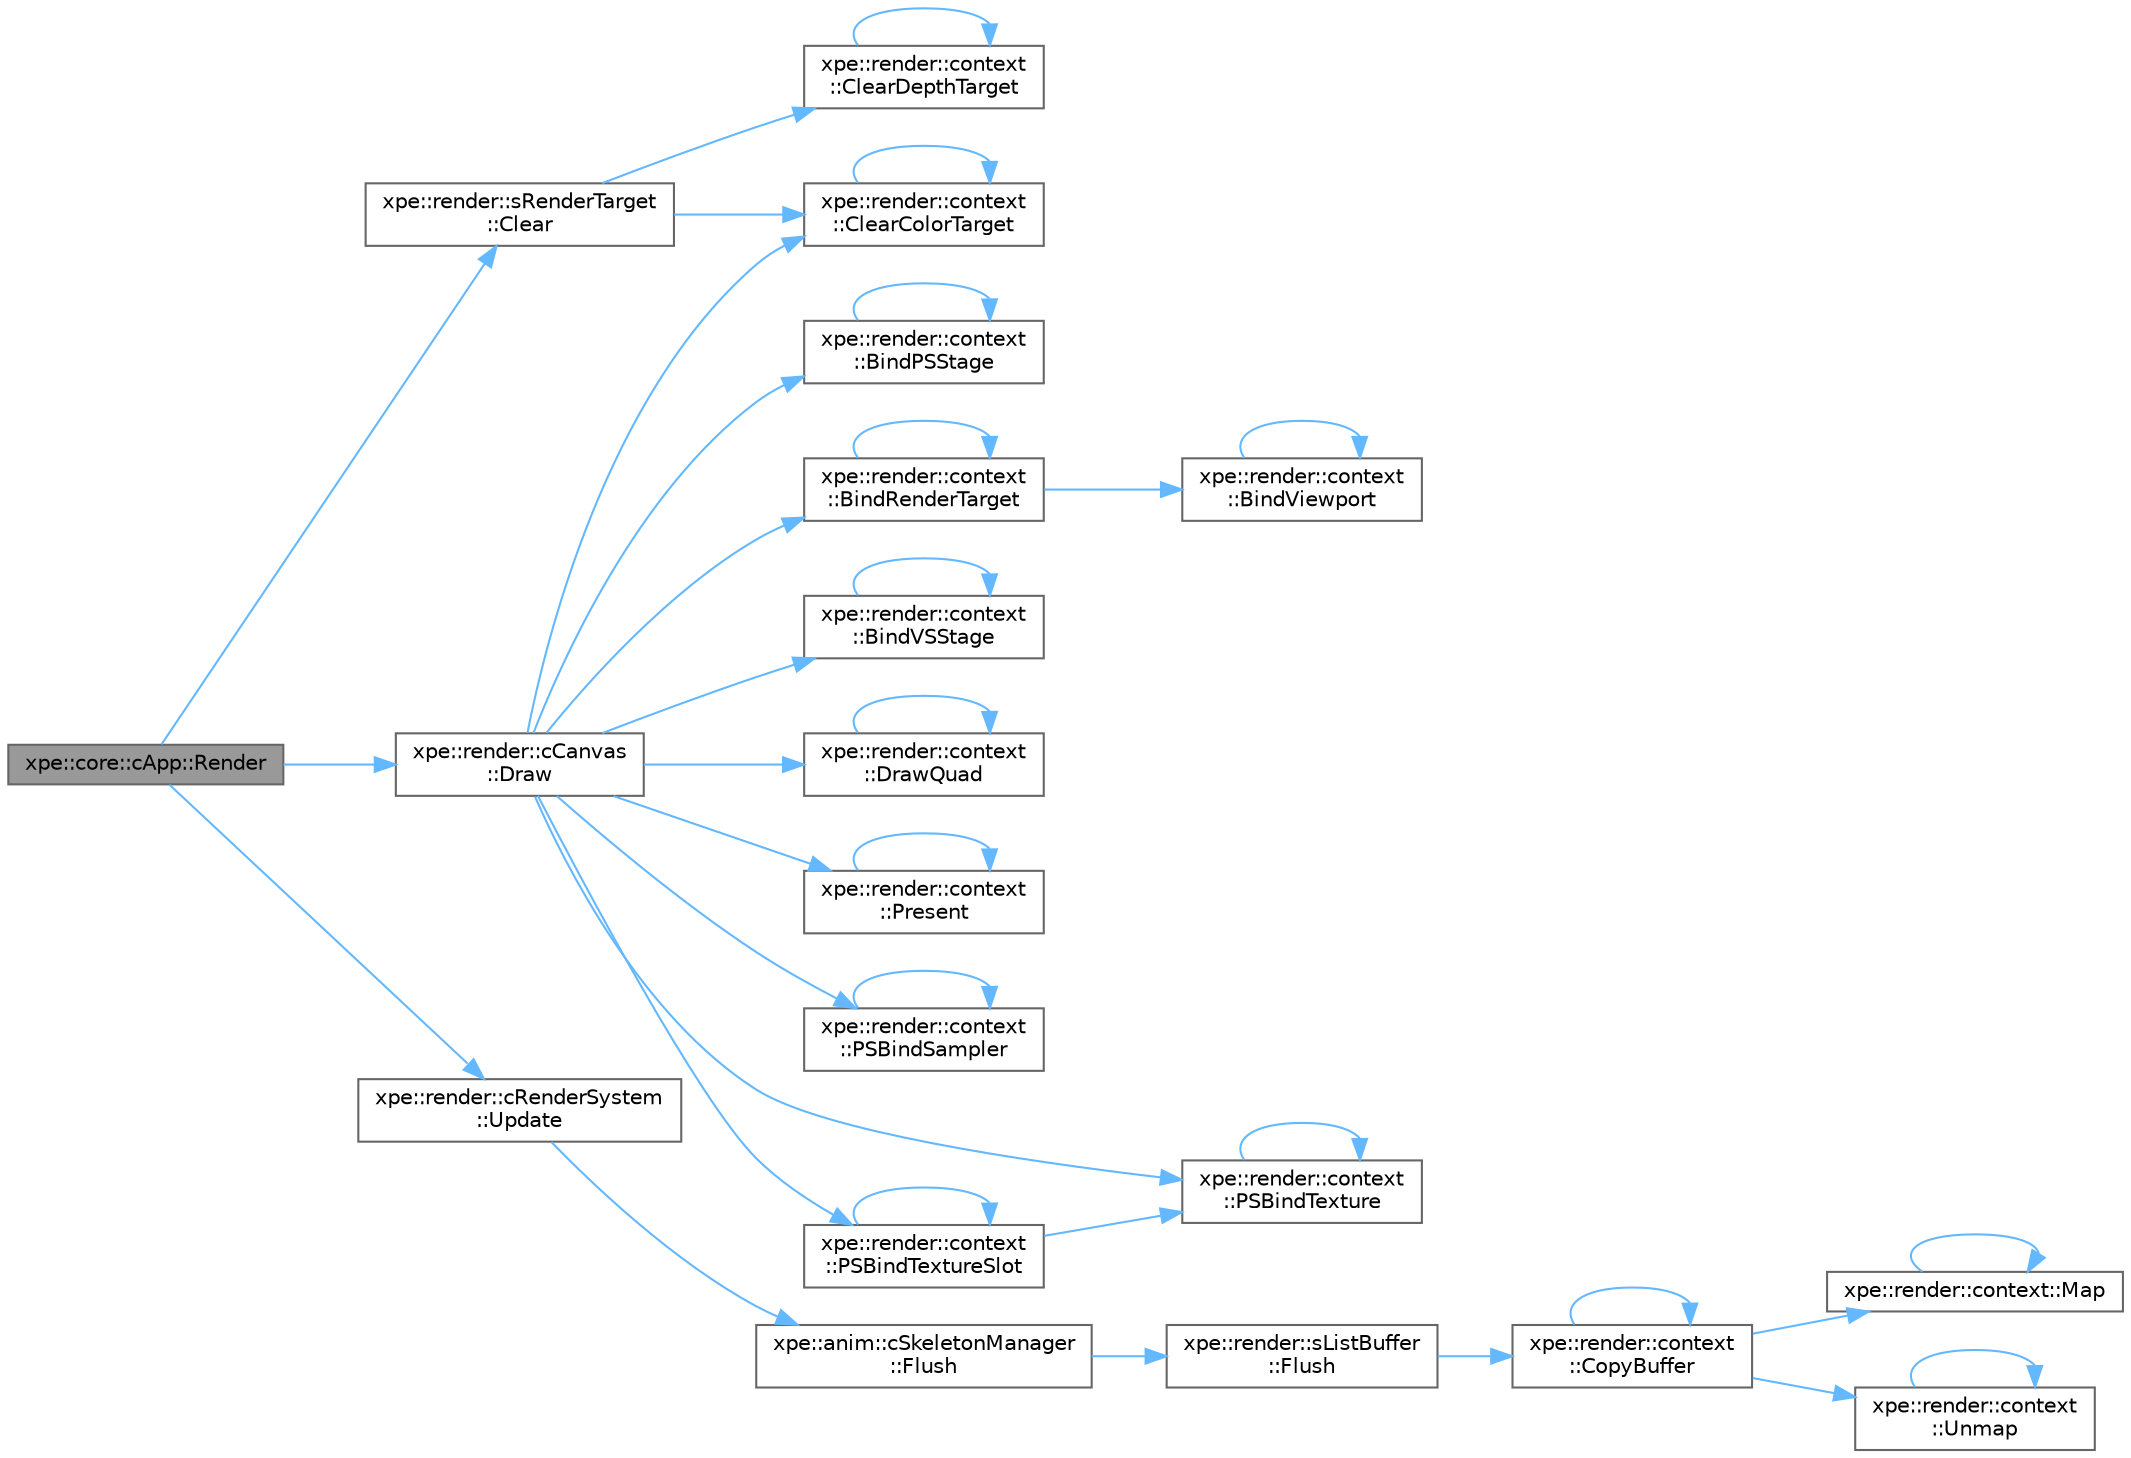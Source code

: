 digraph "xpe::core::cApp::Render"
{
 // LATEX_PDF_SIZE
  bgcolor="transparent";
  edge [fontname=Helvetica,fontsize=10,labelfontname=Helvetica,labelfontsize=10];
  node [fontname=Helvetica,fontsize=10,shape=box,height=0.2,width=0.4];
  rankdir="LR";
  Node1 [id="Node000001",label="xpe::core::cApp::Render",height=0.2,width=0.4,color="gray40", fillcolor="grey60", style="filled", fontcolor="black",tooltip=" "];
  Node1 -> Node2 [id="edge36_Node000001_Node000002",color="steelblue1",style="solid",tooltip=" "];
  Node2 [id="Node000002",label="xpe::render::sRenderTarget\l::Clear",height=0.2,width=0.4,color="grey40", fillcolor="white", style="filled",URL="$structxpe_1_1render_1_1s_render_target.html#af588c7ab0827cf451febf7f410b23609",tooltip=" "];
  Node2 -> Node3 [id="edge37_Node000002_Node000003",color="steelblue1",style="solid",tooltip=" "];
  Node3 [id="Node000003",label="xpe::render::context\l::ClearColorTarget",height=0.2,width=0.4,color="grey40", fillcolor="white", style="filled",URL="$namespacexpe_1_1render_1_1context.html#a7ef3ba5c9c5d29b8a2f1d9551b452d5e",tooltip=" "];
  Node3 -> Node3 [id="edge38_Node000003_Node000003",color="steelblue1",style="solid",tooltip=" "];
  Node2 -> Node4 [id="edge39_Node000002_Node000004",color="steelblue1",style="solid",tooltip=" "];
  Node4 [id="Node000004",label="xpe::render::context\l::ClearDepthTarget",height=0.2,width=0.4,color="grey40", fillcolor="white", style="filled",URL="$namespacexpe_1_1render_1_1context.html#a8bb6771b669d48ce52f66951f781c5e5",tooltip=" "];
  Node4 -> Node4 [id="edge40_Node000004_Node000004",color="steelblue1",style="solid",tooltip=" "];
  Node1 -> Node5 [id="edge41_Node000001_Node000005",color="steelblue1",style="solid",tooltip=" "];
  Node5 [id="Node000005",label="xpe::render::cCanvas\l::Draw",height=0.2,width=0.4,color="grey40", fillcolor="white", style="filled",URL="$classxpe_1_1render_1_1c_canvas.html#a220c846d34dca49160b1d1af669cba2a",tooltip=" "];
  Node5 -> Node6 [id="edge42_Node000005_Node000006",color="steelblue1",style="solid",tooltip=" "];
  Node6 [id="Node000006",label="xpe::render::context\l::BindPSStage",height=0.2,width=0.4,color="grey40", fillcolor="white", style="filled",URL="$namespacexpe_1_1render_1_1context.html#a68b9c3c436cb270939b34679a3c4dcef",tooltip=" "];
  Node6 -> Node6 [id="edge43_Node000006_Node000006",color="steelblue1",style="solid",tooltip=" "];
  Node5 -> Node7 [id="edge44_Node000005_Node000007",color="steelblue1",style="solid",tooltip=" "];
  Node7 [id="Node000007",label="xpe::render::context\l::BindRenderTarget",height=0.2,width=0.4,color="grey40", fillcolor="white", style="filled",URL="$namespacexpe_1_1render_1_1context.html#a1b599623aad5a454a34697cec5c79143",tooltip=" "];
  Node7 -> Node7 [id="edge45_Node000007_Node000007",color="steelblue1",style="solid",tooltip=" "];
  Node7 -> Node8 [id="edge46_Node000007_Node000008",color="steelblue1",style="solid",tooltip=" "];
  Node8 [id="Node000008",label="xpe::render::context\l::BindViewport",height=0.2,width=0.4,color="grey40", fillcolor="white", style="filled",URL="$namespacexpe_1_1render_1_1context.html#ac1f962f18310ff6fb469319eca866c5f",tooltip=" "];
  Node8 -> Node8 [id="edge47_Node000008_Node000008",color="steelblue1",style="solid",tooltip=" "];
  Node5 -> Node9 [id="edge48_Node000005_Node000009",color="steelblue1",style="solid",tooltip=" "];
  Node9 [id="Node000009",label="xpe::render::context\l::BindVSStage",height=0.2,width=0.4,color="grey40", fillcolor="white", style="filled",URL="$namespacexpe_1_1render_1_1context.html#a48c270e9a05382bd3824c1d9fa92268b",tooltip=" "];
  Node9 -> Node9 [id="edge49_Node000009_Node000009",color="steelblue1",style="solid",tooltip=" "];
  Node5 -> Node3 [id="edge50_Node000005_Node000003",color="steelblue1",style="solid",tooltip=" "];
  Node5 -> Node10 [id="edge51_Node000005_Node000010",color="steelblue1",style="solid",tooltip=" "];
  Node10 [id="Node000010",label="xpe::render::context\l::DrawQuad",height=0.2,width=0.4,color="grey40", fillcolor="white", style="filled",URL="$namespacexpe_1_1render_1_1context.html#a87a2da77de2bea05f299145aa58d7ca5",tooltip=" "];
  Node10 -> Node10 [id="edge52_Node000010_Node000010",color="steelblue1",style="solid",tooltip=" "];
  Node5 -> Node11 [id="edge53_Node000005_Node000011",color="steelblue1",style="solid",tooltip=" "];
  Node11 [id="Node000011",label="xpe::render::context\l::Present",height=0.2,width=0.4,color="grey40", fillcolor="white", style="filled",URL="$namespacexpe_1_1render_1_1context.html#aebbc29eb22343932ff7c938aefcb3468",tooltip=" "];
  Node11 -> Node11 [id="edge54_Node000011_Node000011",color="steelblue1",style="solid",tooltip=" "];
  Node5 -> Node12 [id="edge55_Node000005_Node000012",color="steelblue1",style="solid",tooltip=" "];
  Node12 [id="Node000012",label="xpe::render::context\l::PSBindSampler",height=0.2,width=0.4,color="grey40", fillcolor="white", style="filled",URL="$namespacexpe_1_1render_1_1context.html#aa422283e5b1e7f0ec37bce4e205040b1",tooltip=" "];
  Node12 -> Node12 [id="edge56_Node000012_Node000012",color="steelblue1",style="solid",tooltip=" "];
  Node5 -> Node13 [id="edge57_Node000005_Node000013",color="steelblue1",style="solid",tooltip=" "];
  Node13 [id="Node000013",label="xpe::render::context\l::PSBindTexture",height=0.2,width=0.4,color="grey40", fillcolor="white", style="filled",URL="$namespacexpe_1_1render_1_1context.html#af7d77195f515615a89c72aa4f236bf05",tooltip=" "];
  Node13 -> Node13 [id="edge58_Node000013_Node000013",color="steelblue1",style="solid",tooltip=" "];
  Node5 -> Node14 [id="edge59_Node000005_Node000014",color="steelblue1",style="solid",tooltip=" "];
  Node14 [id="Node000014",label="xpe::render::context\l::PSBindTextureSlot",height=0.2,width=0.4,color="grey40", fillcolor="white", style="filled",URL="$namespacexpe_1_1render_1_1context.html#a012199697e8054ff25d90b30a8e434ad",tooltip=" "];
  Node14 -> Node13 [id="edge60_Node000014_Node000013",color="steelblue1",style="solid",tooltip=" "];
  Node14 -> Node14 [id="edge61_Node000014_Node000014",color="steelblue1",style="solid",tooltip=" "];
  Node1 -> Node15 [id="edge62_Node000001_Node000015",color="steelblue1",style="solid",tooltip=" "];
  Node15 [id="Node000015",label="xpe::render::cRenderSystem\l::Update",height=0.2,width=0.4,color="grey40", fillcolor="white", style="filled",URL="$classxpe_1_1render_1_1c_render_system.html#adf9ca8fc79ed13660b521ef4cf9f78be",tooltip=" "];
  Node15 -> Node16 [id="edge63_Node000015_Node000016",color="steelblue1",style="solid",tooltip=" "];
  Node16 [id="Node000016",label="xpe::anim::cSkeletonManager\l::Flush",height=0.2,width=0.4,color="grey40", fillcolor="white", style="filled",URL="$classxpe_1_1anim_1_1c_skeleton_manager.html#a4abeb14a1cd0427e88c31b8ef6efc480",tooltip=" "];
  Node16 -> Node17 [id="edge64_Node000016_Node000017",color="steelblue1",style="solid",tooltip=" "];
  Node17 [id="Node000017",label="xpe::render::sListBuffer\l::Flush",height=0.2,width=0.4,color="grey40", fillcolor="white", style="filled",URL="$classxpe_1_1render_1_1s_list_buffer.html#ad9de1835e029836261d585eec95bedd5",tooltip=" "];
  Node17 -> Node18 [id="edge65_Node000017_Node000018",color="steelblue1",style="solid",tooltip=" "];
  Node18 [id="Node000018",label="xpe::render::context\l::CopyBuffer",height=0.2,width=0.4,color="grey40", fillcolor="white", style="filled",URL="$namespacexpe_1_1render_1_1context.html#a43a3526ddcb06eddda247d1457ae02b3",tooltip=" "];
  Node18 -> Node18 [id="edge66_Node000018_Node000018",color="steelblue1",style="solid",tooltip=" "];
  Node18 -> Node19 [id="edge67_Node000018_Node000019",color="steelblue1",style="solid",tooltip=" "];
  Node19 [id="Node000019",label="xpe::render::context::Map",height=0.2,width=0.4,color="grey40", fillcolor="white", style="filled",URL="$namespacexpe_1_1render_1_1context.html#a4307865df88da4fb54e36f929b6f88a5",tooltip=" "];
  Node19 -> Node19 [id="edge68_Node000019_Node000019",color="steelblue1",style="solid",tooltip=" "];
  Node18 -> Node20 [id="edge69_Node000018_Node000020",color="steelblue1",style="solid",tooltip=" "];
  Node20 [id="Node000020",label="xpe::render::context\l::Unmap",height=0.2,width=0.4,color="grey40", fillcolor="white", style="filled",URL="$namespacexpe_1_1render_1_1context.html#a32b89671df27bd47193c116873b60f3e",tooltip=" "];
  Node20 -> Node20 [id="edge70_Node000020_Node000020",color="steelblue1",style="solid",tooltip=" "];
}
